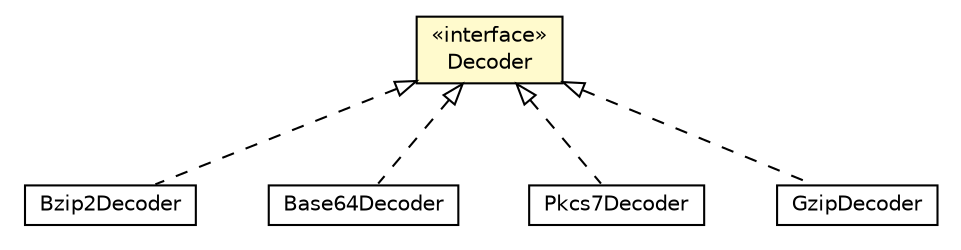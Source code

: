 #!/usr/local/bin/dot
#
# Class diagram 
# Generated by UMLGraph version 5.1 (http://www.umlgraph.org/)
#

digraph G {
	edge [fontname="Helvetica",fontsize=10,labelfontname="Helvetica",labelfontsize=10];
	node [fontname="Helvetica",fontsize=10,shape=plaintext];
	nodesep=0.25;
	ranksep=0.5;
	// com.gc.iotools.fmt.base.Decoder
	c1170 [label=<<table title="com.gc.iotools.fmt.base.Decoder" border="0" cellborder="1" cellspacing="0" cellpadding="2" port="p" bgcolor="lemonChiffon" href="./Decoder.html">
		<tr><td><table border="0" cellspacing="0" cellpadding="1">
<tr><td align="center" balign="center"> &#171;interface&#187; </td></tr>
<tr><td align="center" balign="center"> Decoder </td></tr>
		</table></td></tr>
		</table>>, fontname="Helvetica", fontcolor="black", fontsize=10.0];
	// com.gc.iotools.fmt.decoders.Bzip2Decoder
	c1176 [label=<<table title="com.gc.iotools.fmt.decoders.Bzip2Decoder" border="0" cellborder="1" cellspacing="0" cellpadding="2" port="p" href="../decoders/Bzip2Decoder.html">
		<tr><td><table border="0" cellspacing="0" cellpadding="1">
<tr><td align="center" balign="center"> Bzip2Decoder </td></tr>
		</table></td></tr>
		</table>>, fontname="Helvetica", fontcolor="black", fontsize=10.0];
	// com.gc.iotools.fmt.decoders.Base64Decoder
	c1177 [label=<<table title="com.gc.iotools.fmt.decoders.Base64Decoder" border="0" cellborder="1" cellspacing="0" cellpadding="2" port="p" href="../decoders/Base64Decoder.html">
		<tr><td><table border="0" cellspacing="0" cellpadding="1">
<tr><td align="center" balign="center"> Base64Decoder </td></tr>
		</table></td></tr>
		</table>>, fontname="Helvetica", fontcolor="black", fontsize=10.0];
	// com.gc.iotools.fmt.decoders.Pkcs7Decoder
	c1178 [label=<<table title="com.gc.iotools.fmt.decoders.Pkcs7Decoder" border="0" cellborder="1" cellspacing="0" cellpadding="2" port="p" href="../decoders/Pkcs7Decoder.html">
		<tr><td><table border="0" cellspacing="0" cellpadding="1">
<tr><td align="center" balign="center"> Pkcs7Decoder </td></tr>
		</table></td></tr>
		</table>>, fontname="Helvetica", fontcolor="black", fontsize=10.0];
	// com.gc.iotools.fmt.decoders.GzipDecoder
	c1179 [label=<<table title="com.gc.iotools.fmt.decoders.GzipDecoder" border="0" cellborder="1" cellspacing="0" cellpadding="2" port="p" href="../decoders/GzipDecoder.html">
		<tr><td><table border="0" cellspacing="0" cellpadding="1">
<tr><td align="center" balign="center"> GzipDecoder </td></tr>
		</table></td></tr>
		</table>>, fontname="Helvetica", fontcolor="black", fontsize=10.0];
	//com.gc.iotools.fmt.decoders.Bzip2Decoder implements com.gc.iotools.fmt.base.Decoder
	c1170:p -> c1176:p [dir=back,arrowtail=empty,style=dashed];
	//com.gc.iotools.fmt.decoders.Base64Decoder implements com.gc.iotools.fmt.base.Decoder
	c1170:p -> c1177:p [dir=back,arrowtail=empty,style=dashed];
	//com.gc.iotools.fmt.decoders.Pkcs7Decoder implements com.gc.iotools.fmt.base.Decoder
	c1170:p -> c1178:p [dir=back,arrowtail=empty,style=dashed];
	//com.gc.iotools.fmt.decoders.GzipDecoder implements com.gc.iotools.fmt.base.Decoder
	c1170:p -> c1179:p [dir=back,arrowtail=empty,style=dashed];
}

